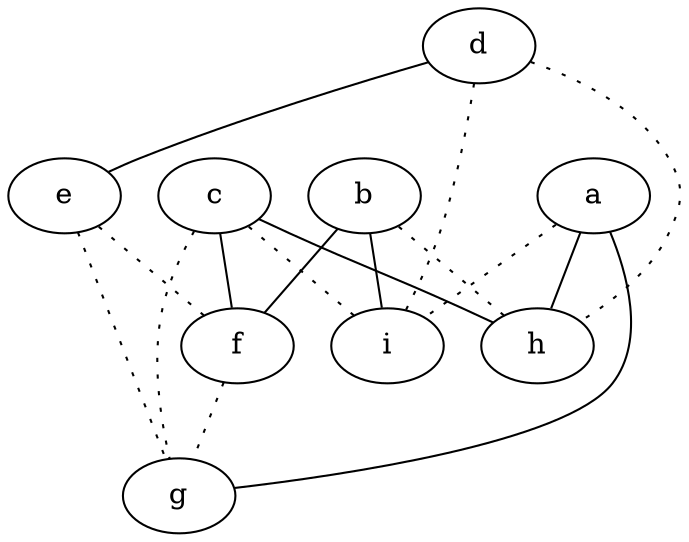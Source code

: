 graph {
a -- g;
a -- h;
a -- i [style=dotted];
b -- f;
b -- h [style=dotted];
b -- i;
c -- f;
c -- g [style=dotted];
c -- h;
c -- i [style=dotted];
d -- e;
d -- h [style=dotted];
d -- i [style=dotted];
e -- f [style=dotted];
e -- g [style=dotted];
f -- g [style=dotted];
}
